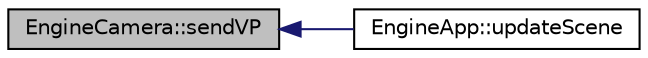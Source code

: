 digraph "EngineCamera::sendVP"
{
  edge [fontname="Helvetica",fontsize="10",labelfontname="Helvetica",labelfontsize="10"];
  node [fontname="Helvetica",fontsize="10",shape=record];
  rankdir="LR";
  Node13 [label="EngineCamera::sendVP",height=0.2,width=0.4,color="black", fillcolor="grey75", style="filled", fontcolor="black"];
  Node13 -> Node14 [dir="back",color="midnightblue",fontsize="10",style="solid",fontname="Helvetica"];
  Node14 [label="EngineApp::updateScene",height=0.2,width=0.4,color="black", fillcolor="white", style="filled",URL="$class_engine_app.html#ad1ca8ff260ad84b4db6de747557f9109",tooltip="update scene with delta time. delta time will be provided from EngineTimer. "];
}
